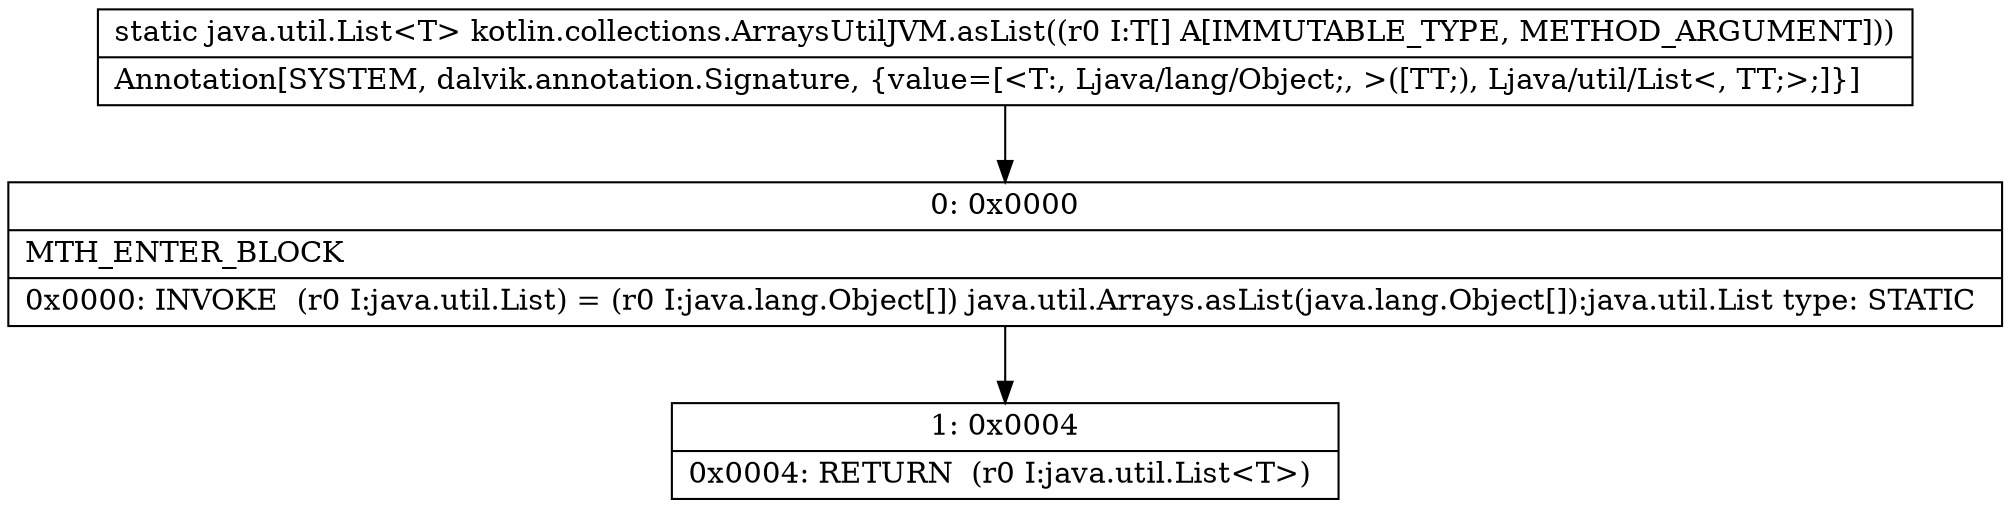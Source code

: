 digraph "CFG forkotlin.collections.ArraysUtilJVM.asList([Ljava\/lang\/Object;)Ljava\/util\/List;" {
Node_0 [shape=record,label="{0\:\ 0x0000|MTH_ENTER_BLOCK\l|0x0000: INVOKE  (r0 I:java.util.List) = (r0 I:java.lang.Object[]) java.util.Arrays.asList(java.lang.Object[]):java.util.List type: STATIC \l}"];
Node_1 [shape=record,label="{1\:\ 0x0004|0x0004: RETURN  (r0 I:java.util.List\<T\>) \l}"];
MethodNode[shape=record,label="{static java.util.List\<T\> kotlin.collections.ArraysUtilJVM.asList((r0 I:T[] A[IMMUTABLE_TYPE, METHOD_ARGUMENT]))  | Annotation[SYSTEM, dalvik.annotation.Signature, \{value=[\<T:, Ljava\/lang\/Object;, \>([TT;), Ljava\/util\/List\<, TT;\>;]\}]\l}"];
MethodNode -> Node_0;
Node_0 -> Node_1;
}

